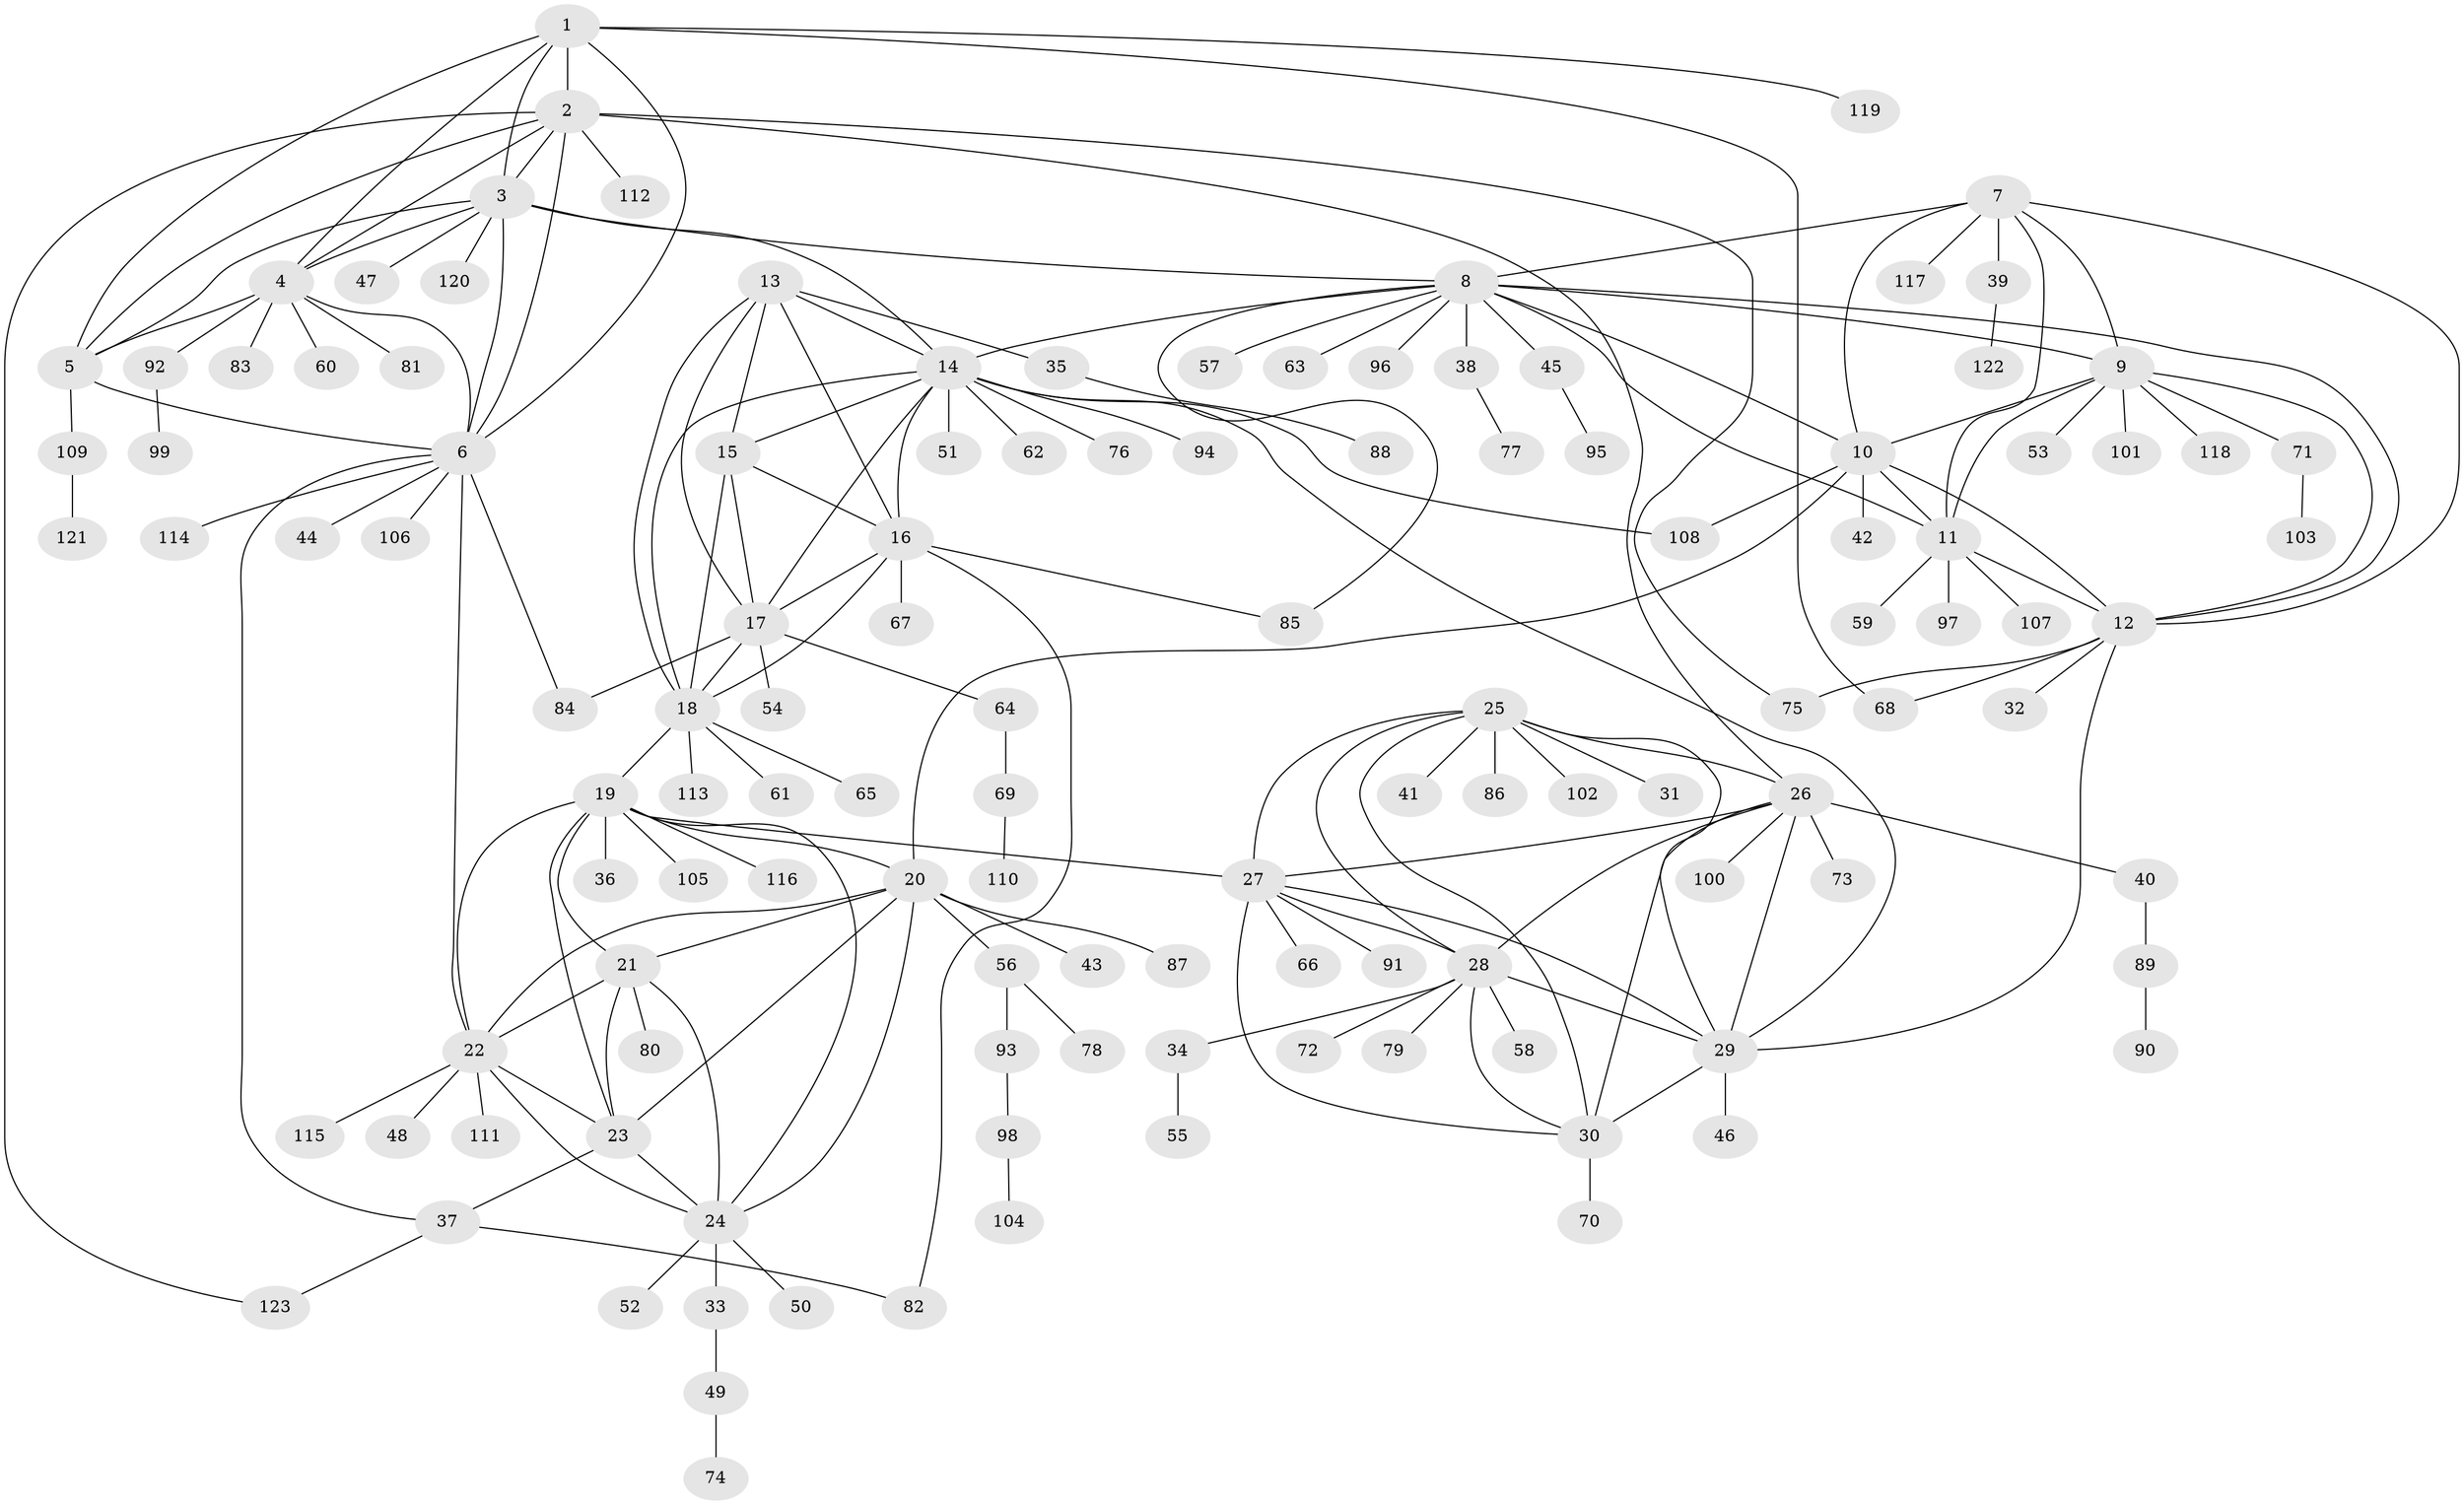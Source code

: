 // coarse degree distribution, {6: 0.08045977011494253, 8: 0.10344827586206896, 10: 0.011494252873563218, 12: 0.011494252873563218, 7: 0.06896551724137931, 11: 0.011494252873563218, 5: 0.034482758620689655, 9: 0.011494252873563218, 1: 0.4482758620689655, 2: 0.20689655172413793, 4: 0.011494252873563218}
// Generated by graph-tools (version 1.1) at 2025/52/03/04/25 22:52:32]
// undirected, 123 vertices, 186 edges
graph export_dot {
  node [color=gray90,style=filled];
  1;
  2;
  3;
  4;
  5;
  6;
  7;
  8;
  9;
  10;
  11;
  12;
  13;
  14;
  15;
  16;
  17;
  18;
  19;
  20;
  21;
  22;
  23;
  24;
  25;
  26;
  27;
  28;
  29;
  30;
  31;
  32;
  33;
  34;
  35;
  36;
  37;
  38;
  39;
  40;
  41;
  42;
  43;
  44;
  45;
  46;
  47;
  48;
  49;
  50;
  51;
  52;
  53;
  54;
  55;
  56;
  57;
  58;
  59;
  60;
  61;
  62;
  63;
  64;
  65;
  66;
  67;
  68;
  69;
  70;
  71;
  72;
  73;
  74;
  75;
  76;
  77;
  78;
  79;
  80;
  81;
  82;
  83;
  84;
  85;
  86;
  87;
  88;
  89;
  90;
  91;
  92;
  93;
  94;
  95;
  96;
  97;
  98;
  99;
  100;
  101;
  102;
  103;
  104;
  105;
  106;
  107;
  108;
  109;
  110;
  111;
  112;
  113;
  114;
  115;
  116;
  117;
  118;
  119;
  120;
  121;
  122;
  123;
  1 -- 2;
  1 -- 3;
  1 -- 4;
  1 -- 5;
  1 -- 6;
  1 -- 68;
  1 -- 119;
  2 -- 3;
  2 -- 4;
  2 -- 5;
  2 -- 6;
  2 -- 26;
  2 -- 75;
  2 -- 112;
  2 -- 123;
  3 -- 4;
  3 -- 5;
  3 -- 6;
  3 -- 8;
  3 -- 14;
  3 -- 47;
  3 -- 120;
  4 -- 5;
  4 -- 6;
  4 -- 60;
  4 -- 81;
  4 -- 83;
  4 -- 92;
  5 -- 6;
  5 -- 109;
  6 -- 22;
  6 -- 37;
  6 -- 44;
  6 -- 84;
  6 -- 106;
  6 -- 114;
  7 -- 8;
  7 -- 9;
  7 -- 10;
  7 -- 11;
  7 -- 12;
  7 -- 39;
  7 -- 117;
  8 -- 9;
  8 -- 10;
  8 -- 11;
  8 -- 12;
  8 -- 14;
  8 -- 38;
  8 -- 45;
  8 -- 57;
  8 -- 63;
  8 -- 85;
  8 -- 96;
  9 -- 10;
  9 -- 11;
  9 -- 12;
  9 -- 53;
  9 -- 71;
  9 -- 101;
  9 -- 118;
  10 -- 11;
  10 -- 12;
  10 -- 20;
  10 -- 42;
  10 -- 108;
  11 -- 12;
  11 -- 59;
  11 -- 97;
  11 -- 107;
  12 -- 29;
  12 -- 32;
  12 -- 68;
  12 -- 75;
  13 -- 14;
  13 -- 15;
  13 -- 16;
  13 -- 17;
  13 -- 18;
  13 -- 35;
  14 -- 15;
  14 -- 16;
  14 -- 17;
  14 -- 18;
  14 -- 29;
  14 -- 51;
  14 -- 62;
  14 -- 76;
  14 -- 94;
  14 -- 108;
  15 -- 16;
  15 -- 17;
  15 -- 18;
  16 -- 17;
  16 -- 18;
  16 -- 67;
  16 -- 82;
  16 -- 85;
  17 -- 18;
  17 -- 54;
  17 -- 64;
  17 -- 84;
  18 -- 19;
  18 -- 61;
  18 -- 65;
  18 -- 113;
  19 -- 20;
  19 -- 21;
  19 -- 22;
  19 -- 23;
  19 -- 24;
  19 -- 27;
  19 -- 36;
  19 -- 105;
  19 -- 116;
  20 -- 21;
  20 -- 22;
  20 -- 23;
  20 -- 24;
  20 -- 43;
  20 -- 56;
  20 -- 87;
  21 -- 22;
  21 -- 23;
  21 -- 24;
  21 -- 80;
  22 -- 23;
  22 -- 24;
  22 -- 48;
  22 -- 111;
  22 -- 115;
  23 -- 24;
  23 -- 37;
  24 -- 33;
  24 -- 50;
  24 -- 52;
  25 -- 26;
  25 -- 27;
  25 -- 28;
  25 -- 29;
  25 -- 30;
  25 -- 31;
  25 -- 41;
  25 -- 86;
  25 -- 102;
  26 -- 27;
  26 -- 28;
  26 -- 29;
  26 -- 30;
  26 -- 40;
  26 -- 73;
  26 -- 100;
  27 -- 28;
  27 -- 29;
  27 -- 30;
  27 -- 66;
  27 -- 91;
  28 -- 29;
  28 -- 30;
  28 -- 34;
  28 -- 58;
  28 -- 72;
  28 -- 79;
  29 -- 30;
  29 -- 46;
  30 -- 70;
  33 -- 49;
  34 -- 55;
  35 -- 88;
  37 -- 82;
  37 -- 123;
  38 -- 77;
  39 -- 122;
  40 -- 89;
  45 -- 95;
  49 -- 74;
  56 -- 78;
  56 -- 93;
  64 -- 69;
  69 -- 110;
  71 -- 103;
  89 -- 90;
  92 -- 99;
  93 -- 98;
  98 -- 104;
  109 -- 121;
}
